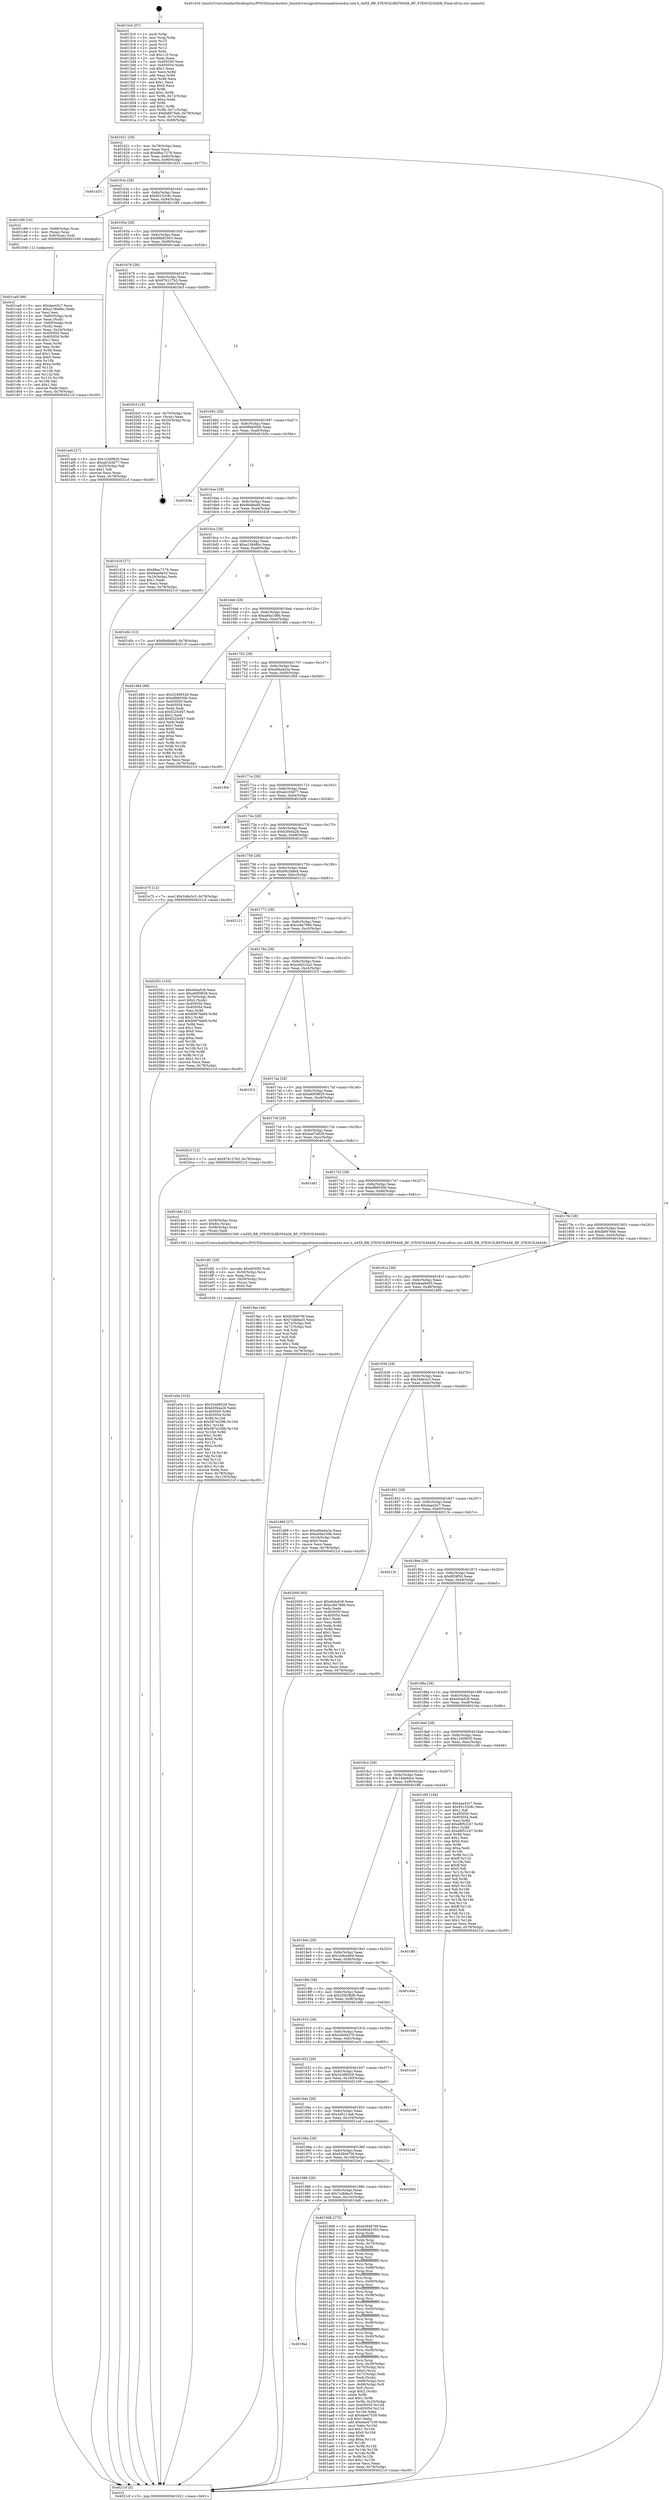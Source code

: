 digraph "0x4015c0" {
  label = "0x4015c0 (/mnt/c/Users/mathe/Desktop/tcc/POCII/binaries/extr_linuxdriversgpudrmmsmadrenoa4xx.xml.h_A4XX_RB_STENCILREFMASK_BF_STENCILMASK_Final-ollvm.out::main(0))"
  labelloc = "t"
  node[shape=record]

  Entry [label="",width=0.3,height=0.3,shape=circle,fillcolor=black,style=filled]
  "0x401621" [label="{
     0x401621 [29]\l
     | [instrs]\l
     &nbsp;&nbsp;0x401621 \<+3\>: mov -0x78(%rbp),%eax\l
     &nbsp;&nbsp;0x401624 \<+2\>: mov %eax,%ecx\l
     &nbsp;&nbsp;0x401626 \<+6\>: sub $0x88ac7278,%ecx\l
     &nbsp;&nbsp;0x40162c \<+6\>: mov %eax,-0x8c(%rbp)\l
     &nbsp;&nbsp;0x401632 \<+6\>: mov %ecx,-0x90(%rbp)\l
     &nbsp;&nbsp;0x401638 \<+6\>: je 0000000000401d33 \<main+0x773\>\l
  }"]
  "0x401d33" [label="{
     0x401d33\l
  }", style=dashed]
  "0x40163e" [label="{
     0x40163e [28]\l
     | [instrs]\l
     &nbsp;&nbsp;0x40163e \<+5\>: jmp 0000000000401643 \<main+0x83\>\l
     &nbsp;&nbsp;0x401643 \<+6\>: mov -0x8c(%rbp),%eax\l
     &nbsp;&nbsp;0x401649 \<+5\>: sub $0x95153c8c,%eax\l
     &nbsp;&nbsp;0x40164e \<+6\>: mov %eax,-0x94(%rbp)\l
     &nbsp;&nbsp;0x401654 \<+6\>: je 0000000000401c99 \<main+0x6d9\>\l
  }"]
  Exit [label="",width=0.3,height=0.3,shape=circle,fillcolor=black,style=filled,peripheries=2]
  "0x401c99" [label="{
     0x401c99 [16]\l
     | [instrs]\l
     &nbsp;&nbsp;0x401c99 \<+4\>: mov -0x68(%rbp),%rax\l
     &nbsp;&nbsp;0x401c9d \<+3\>: mov (%rax),%rax\l
     &nbsp;&nbsp;0x401ca0 \<+4\>: mov 0x8(%rax),%rdi\l
     &nbsp;&nbsp;0x401ca4 \<+5\>: call 0000000000401040 \<atoi@plt\>\l
     | [calls]\l
     &nbsp;&nbsp;0x401040 \{1\} (unknown)\l
  }"]
  "0x40165a" [label="{
     0x40165a [28]\l
     | [instrs]\l
     &nbsp;&nbsp;0x40165a \<+5\>: jmp 000000000040165f \<main+0x9f\>\l
     &nbsp;&nbsp;0x40165f \<+6\>: mov -0x8c(%rbp),%eax\l
     &nbsp;&nbsp;0x401665 \<+5\>: sub $0x96b83303,%eax\l
     &nbsp;&nbsp;0x40166a \<+6\>: mov %eax,-0x98(%rbp)\l
     &nbsp;&nbsp;0x401670 \<+6\>: je 0000000000401aeb \<main+0x52b\>\l
  }"]
  "0x401e0e" [label="{
     0x401e0e [103]\l
     | [instrs]\l
     &nbsp;&nbsp;0x401e0e \<+5\>: mov $0x32496528,%esi\l
     &nbsp;&nbsp;0x401e13 \<+5\>: mov $0xb3f44a28,%edx\l
     &nbsp;&nbsp;0x401e18 \<+8\>: mov 0x405050,%r8d\l
     &nbsp;&nbsp;0x401e20 \<+8\>: mov 0x405054,%r9d\l
     &nbsp;&nbsp;0x401e28 \<+3\>: mov %r8d,%r10d\l
     &nbsp;&nbsp;0x401e2b \<+7\>: sub $0x587e239b,%r10d\l
     &nbsp;&nbsp;0x401e32 \<+4\>: sub $0x1,%r10d\l
     &nbsp;&nbsp;0x401e36 \<+7\>: add $0x587e239b,%r10d\l
     &nbsp;&nbsp;0x401e3d \<+4\>: imul %r10d,%r8d\l
     &nbsp;&nbsp;0x401e41 \<+4\>: and $0x1,%r8d\l
     &nbsp;&nbsp;0x401e45 \<+4\>: cmp $0x0,%r8d\l
     &nbsp;&nbsp;0x401e49 \<+4\>: sete %r11b\l
     &nbsp;&nbsp;0x401e4d \<+4\>: cmp $0xa,%r9d\l
     &nbsp;&nbsp;0x401e51 \<+3\>: setl %bl\l
     &nbsp;&nbsp;0x401e54 \<+3\>: mov %r11b,%r14b\l
     &nbsp;&nbsp;0x401e57 \<+3\>: and %bl,%r14b\l
     &nbsp;&nbsp;0x401e5a \<+3\>: xor %bl,%r11b\l
     &nbsp;&nbsp;0x401e5d \<+3\>: or %r11b,%r14b\l
     &nbsp;&nbsp;0x401e60 \<+4\>: test $0x1,%r14b\l
     &nbsp;&nbsp;0x401e64 \<+3\>: cmovne %edx,%esi\l
     &nbsp;&nbsp;0x401e67 \<+3\>: mov %esi,-0x78(%rbp)\l
     &nbsp;&nbsp;0x401e6a \<+6\>: mov %eax,-0x110(%rbp)\l
     &nbsp;&nbsp;0x401e70 \<+5\>: jmp 00000000004021cf \<main+0xc0f\>\l
  }"]
  "0x401aeb" [label="{
     0x401aeb [27]\l
     | [instrs]\l
     &nbsp;&nbsp;0x401aeb \<+5\>: mov $0x1240f830,%eax\l
     &nbsp;&nbsp;0x401af0 \<+5\>: mov $0xab183d77,%ecx\l
     &nbsp;&nbsp;0x401af5 \<+3\>: mov -0x25(%rbp),%dl\l
     &nbsp;&nbsp;0x401af8 \<+3\>: test $0x1,%dl\l
     &nbsp;&nbsp;0x401afb \<+3\>: cmovne %ecx,%eax\l
     &nbsp;&nbsp;0x401afe \<+3\>: mov %eax,-0x78(%rbp)\l
     &nbsp;&nbsp;0x401b01 \<+5\>: jmp 00000000004021cf \<main+0xc0f\>\l
  }"]
  "0x401676" [label="{
     0x401676 [28]\l
     | [instrs]\l
     &nbsp;&nbsp;0x401676 \<+5\>: jmp 000000000040167b \<main+0xbb\>\l
     &nbsp;&nbsp;0x40167b \<+6\>: mov -0x8c(%rbp),%eax\l
     &nbsp;&nbsp;0x401681 \<+5\>: sub $0x976127b3,%eax\l
     &nbsp;&nbsp;0x401686 \<+6\>: mov %eax,-0x9c(%rbp)\l
     &nbsp;&nbsp;0x40168c \<+6\>: je 00000000004020cf \<main+0xb0f\>\l
  }"]
  "0x401df1" [label="{
     0x401df1 [29]\l
     | [instrs]\l
     &nbsp;&nbsp;0x401df1 \<+10\>: movabs $0x4030f2,%rdi\l
     &nbsp;&nbsp;0x401dfb \<+4\>: mov -0x50(%rbp),%rcx\l
     &nbsp;&nbsp;0x401dff \<+2\>: mov %eax,(%rcx)\l
     &nbsp;&nbsp;0x401e01 \<+4\>: mov -0x50(%rbp),%rcx\l
     &nbsp;&nbsp;0x401e05 \<+2\>: mov (%rcx),%esi\l
     &nbsp;&nbsp;0x401e07 \<+2\>: mov $0x0,%al\l
     &nbsp;&nbsp;0x401e09 \<+5\>: call 0000000000401030 \<printf@plt\>\l
     | [calls]\l
     &nbsp;&nbsp;0x401030 \{1\} (unknown)\l
  }"]
  "0x4020cf" [label="{
     0x4020cf [19]\l
     | [instrs]\l
     &nbsp;&nbsp;0x4020cf \<+4\>: mov -0x70(%rbp),%rax\l
     &nbsp;&nbsp;0x4020d3 \<+2\>: mov (%rax),%eax\l
     &nbsp;&nbsp;0x4020d5 \<+4\>: lea -0x20(%rbp),%rsp\l
     &nbsp;&nbsp;0x4020d9 \<+1\>: pop %rbx\l
     &nbsp;&nbsp;0x4020da \<+2\>: pop %r12\l
     &nbsp;&nbsp;0x4020dc \<+2\>: pop %r14\l
     &nbsp;&nbsp;0x4020de \<+2\>: pop %r15\l
     &nbsp;&nbsp;0x4020e0 \<+1\>: pop %rbp\l
     &nbsp;&nbsp;0x4020e1 \<+1\>: ret\l
  }"]
  "0x401692" [label="{
     0x401692 [28]\l
     | [instrs]\l
     &nbsp;&nbsp;0x401692 \<+5\>: jmp 0000000000401697 \<main+0xd7\>\l
     &nbsp;&nbsp;0x401697 \<+6\>: mov -0x8c(%rbp),%eax\l
     &nbsp;&nbsp;0x40169d \<+5\>: sub $0x999ed0d5,%eax\l
     &nbsp;&nbsp;0x4016a2 \<+6\>: mov %eax,-0xa0(%rbp)\l
     &nbsp;&nbsp;0x4016a8 \<+6\>: je 0000000000401b5e \<main+0x59e\>\l
  }"]
  "0x401ca9" [label="{
     0x401ca9 [99]\l
     | [instrs]\l
     &nbsp;&nbsp;0x401ca9 \<+5\>: mov $0x4ae43c7,%ecx\l
     &nbsp;&nbsp;0x401cae \<+5\>: mov $0xa13848bc,%edx\l
     &nbsp;&nbsp;0x401cb3 \<+2\>: xor %esi,%esi\l
     &nbsp;&nbsp;0x401cb5 \<+4\>: mov -0x60(%rbp),%rdi\l
     &nbsp;&nbsp;0x401cb9 \<+2\>: mov %eax,(%rdi)\l
     &nbsp;&nbsp;0x401cbb \<+4\>: mov -0x60(%rbp),%rdi\l
     &nbsp;&nbsp;0x401cbf \<+2\>: mov (%rdi),%eax\l
     &nbsp;&nbsp;0x401cc1 \<+3\>: mov %eax,-0x24(%rbp)\l
     &nbsp;&nbsp;0x401cc4 \<+7\>: mov 0x405050,%eax\l
     &nbsp;&nbsp;0x401ccb \<+8\>: mov 0x405054,%r8d\l
     &nbsp;&nbsp;0x401cd3 \<+3\>: sub $0x1,%esi\l
     &nbsp;&nbsp;0x401cd6 \<+3\>: mov %eax,%r9d\l
     &nbsp;&nbsp;0x401cd9 \<+3\>: add %esi,%r9d\l
     &nbsp;&nbsp;0x401cdc \<+4\>: imul %r9d,%eax\l
     &nbsp;&nbsp;0x401ce0 \<+3\>: and $0x1,%eax\l
     &nbsp;&nbsp;0x401ce3 \<+3\>: cmp $0x0,%eax\l
     &nbsp;&nbsp;0x401ce6 \<+4\>: sete %r10b\l
     &nbsp;&nbsp;0x401cea \<+4\>: cmp $0xa,%r8d\l
     &nbsp;&nbsp;0x401cee \<+4\>: setl %r11b\l
     &nbsp;&nbsp;0x401cf2 \<+3\>: mov %r10b,%bl\l
     &nbsp;&nbsp;0x401cf5 \<+3\>: and %r11b,%bl\l
     &nbsp;&nbsp;0x401cf8 \<+3\>: xor %r11b,%r10b\l
     &nbsp;&nbsp;0x401cfb \<+3\>: or %r10b,%bl\l
     &nbsp;&nbsp;0x401cfe \<+3\>: test $0x1,%bl\l
     &nbsp;&nbsp;0x401d01 \<+3\>: cmovne %edx,%ecx\l
     &nbsp;&nbsp;0x401d04 \<+3\>: mov %ecx,-0x78(%rbp)\l
     &nbsp;&nbsp;0x401d07 \<+5\>: jmp 00000000004021cf \<main+0xc0f\>\l
  }"]
  "0x401b5e" [label="{
     0x401b5e\l
  }", style=dashed]
  "0x4016ae" [label="{
     0x4016ae [28]\l
     | [instrs]\l
     &nbsp;&nbsp;0x4016ae \<+5\>: jmp 00000000004016b3 \<main+0xf3\>\l
     &nbsp;&nbsp;0x4016b3 \<+6\>: mov -0x8c(%rbp),%eax\l
     &nbsp;&nbsp;0x4016b9 \<+5\>: sub $0x9bdfeafd,%eax\l
     &nbsp;&nbsp;0x4016be \<+6\>: mov %eax,-0xa4(%rbp)\l
     &nbsp;&nbsp;0x4016c4 \<+6\>: je 0000000000401d18 \<main+0x758\>\l
  }"]
  "0x4019a2" [label="{
     0x4019a2\l
  }", style=dashed]
  "0x401d18" [label="{
     0x401d18 [27]\l
     | [instrs]\l
     &nbsp;&nbsp;0x401d18 \<+5\>: mov $0x88ac7278,%eax\l
     &nbsp;&nbsp;0x401d1d \<+5\>: mov $0xfeae9e55,%ecx\l
     &nbsp;&nbsp;0x401d22 \<+3\>: mov -0x24(%rbp),%edx\l
     &nbsp;&nbsp;0x401d25 \<+3\>: cmp $0x1,%edx\l
     &nbsp;&nbsp;0x401d28 \<+3\>: cmovl %ecx,%eax\l
     &nbsp;&nbsp;0x401d2b \<+3\>: mov %eax,-0x78(%rbp)\l
     &nbsp;&nbsp;0x401d2e \<+5\>: jmp 00000000004021cf \<main+0xc0f\>\l
  }"]
  "0x4016ca" [label="{
     0x4016ca [28]\l
     | [instrs]\l
     &nbsp;&nbsp;0x4016ca \<+5\>: jmp 00000000004016cf \<main+0x10f\>\l
     &nbsp;&nbsp;0x4016cf \<+6\>: mov -0x8c(%rbp),%eax\l
     &nbsp;&nbsp;0x4016d5 \<+5\>: sub $0xa13848bc,%eax\l
     &nbsp;&nbsp;0x4016da \<+6\>: mov %eax,-0xa8(%rbp)\l
     &nbsp;&nbsp;0x4016e0 \<+6\>: je 0000000000401d0c \<main+0x74c\>\l
  }"]
  "0x4019d8" [label="{
     0x4019d8 [275]\l
     | [instrs]\l
     &nbsp;&nbsp;0x4019d8 \<+5\>: mov $0x6294979f,%eax\l
     &nbsp;&nbsp;0x4019dd \<+5\>: mov $0x96b83303,%ecx\l
     &nbsp;&nbsp;0x4019e2 \<+3\>: mov %rsp,%rdx\l
     &nbsp;&nbsp;0x4019e5 \<+4\>: add $0xfffffffffffffff0,%rdx\l
     &nbsp;&nbsp;0x4019e9 \<+3\>: mov %rdx,%rsp\l
     &nbsp;&nbsp;0x4019ec \<+4\>: mov %rdx,-0x70(%rbp)\l
     &nbsp;&nbsp;0x4019f0 \<+3\>: mov %rsp,%rdx\l
     &nbsp;&nbsp;0x4019f3 \<+4\>: add $0xfffffffffffffff0,%rdx\l
     &nbsp;&nbsp;0x4019f7 \<+3\>: mov %rdx,%rsp\l
     &nbsp;&nbsp;0x4019fa \<+3\>: mov %rsp,%rsi\l
     &nbsp;&nbsp;0x4019fd \<+4\>: add $0xfffffffffffffff0,%rsi\l
     &nbsp;&nbsp;0x401a01 \<+3\>: mov %rsi,%rsp\l
     &nbsp;&nbsp;0x401a04 \<+4\>: mov %rsi,-0x68(%rbp)\l
     &nbsp;&nbsp;0x401a08 \<+3\>: mov %rsp,%rsi\l
     &nbsp;&nbsp;0x401a0b \<+4\>: add $0xfffffffffffffff0,%rsi\l
     &nbsp;&nbsp;0x401a0f \<+3\>: mov %rsi,%rsp\l
     &nbsp;&nbsp;0x401a12 \<+4\>: mov %rsi,-0x60(%rbp)\l
     &nbsp;&nbsp;0x401a16 \<+3\>: mov %rsp,%rsi\l
     &nbsp;&nbsp;0x401a19 \<+4\>: add $0xfffffffffffffff0,%rsi\l
     &nbsp;&nbsp;0x401a1d \<+3\>: mov %rsi,%rsp\l
     &nbsp;&nbsp;0x401a20 \<+4\>: mov %rsi,-0x58(%rbp)\l
     &nbsp;&nbsp;0x401a24 \<+3\>: mov %rsp,%rsi\l
     &nbsp;&nbsp;0x401a27 \<+4\>: add $0xfffffffffffffff0,%rsi\l
     &nbsp;&nbsp;0x401a2b \<+3\>: mov %rsi,%rsp\l
     &nbsp;&nbsp;0x401a2e \<+4\>: mov %rsi,-0x50(%rbp)\l
     &nbsp;&nbsp;0x401a32 \<+3\>: mov %rsp,%rsi\l
     &nbsp;&nbsp;0x401a35 \<+4\>: add $0xfffffffffffffff0,%rsi\l
     &nbsp;&nbsp;0x401a39 \<+3\>: mov %rsi,%rsp\l
     &nbsp;&nbsp;0x401a3c \<+4\>: mov %rsi,-0x48(%rbp)\l
     &nbsp;&nbsp;0x401a40 \<+3\>: mov %rsp,%rsi\l
     &nbsp;&nbsp;0x401a43 \<+4\>: add $0xfffffffffffffff0,%rsi\l
     &nbsp;&nbsp;0x401a47 \<+3\>: mov %rsi,%rsp\l
     &nbsp;&nbsp;0x401a4a \<+4\>: mov %rsi,-0x40(%rbp)\l
     &nbsp;&nbsp;0x401a4e \<+3\>: mov %rsp,%rsi\l
     &nbsp;&nbsp;0x401a51 \<+4\>: add $0xfffffffffffffff0,%rsi\l
     &nbsp;&nbsp;0x401a55 \<+3\>: mov %rsi,%rsp\l
     &nbsp;&nbsp;0x401a58 \<+4\>: mov %rsi,-0x38(%rbp)\l
     &nbsp;&nbsp;0x401a5c \<+3\>: mov %rsp,%rsi\l
     &nbsp;&nbsp;0x401a5f \<+4\>: add $0xfffffffffffffff0,%rsi\l
     &nbsp;&nbsp;0x401a63 \<+3\>: mov %rsi,%rsp\l
     &nbsp;&nbsp;0x401a66 \<+4\>: mov %rsi,-0x30(%rbp)\l
     &nbsp;&nbsp;0x401a6a \<+4\>: mov -0x70(%rbp),%rsi\l
     &nbsp;&nbsp;0x401a6e \<+6\>: movl $0x0,(%rsi)\l
     &nbsp;&nbsp;0x401a74 \<+3\>: mov -0x7c(%rbp),%edi\l
     &nbsp;&nbsp;0x401a77 \<+2\>: mov %edi,(%rdx)\l
     &nbsp;&nbsp;0x401a79 \<+4\>: mov -0x68(%rbp),%rsi\l
     &nbsp;&nbsp;0x401a7d \<+7\>: mov -0x88(%rbp),%r8\l
     &nbsp;&nbsp;0x401a84 \<+3\>: mov %r8,(%rsi)\l
     &nbsp;&nbsp;0x401a87 \<+3\>: cmpl $0x2,(%rdx)\l
     &nbsp;&nbsp;0x401a8a \<+4\>: setne %r9b\l
     &nbsp;&nbsp;0x401a8e \<+4\>: and $0x1,%r9b\l
     &nbsp;&nbsp;0x401a92 \<+4\>: mov %r9b,-0x25(%rbp)\l
     &nbsp;&nbsp;0x401a96 \<+8\>: mov 0x405050,%r10d\l
     &nbsp;&nbsp;0x401a9e \<+8\>: mov 0x405054,%r11d\l
     &nbsp;&nbsp;0x401aa6 \<+3\>: mov %r10d,%ebx\l
     &nbsp;&nbsp;0x401aa9 \<+6\>: sub $0xebe47539,%ebx\l
     &nbsp;&nbsp;0x401aaf \<+3\>: sub $0x1,%ebx\l
     &nbsp;&nbsp;0x401ab2 \<+6\>: add $0xebe47539,%ebx\l
     &nbsp;&nbsp;0x401ab8 \<+4\>: imul %ebx,%r10d\l
     &nbsp;&nbsp;0x401abc \<+4\>: and $0x1,%r10d\l
     &nbsp;&nbsp;0x401ac0 \<+4\>: cmp $0x0,%r10d\l
     &nbsp;&nbsp;0x401ac4 \<+4\>: sete %r9b\l
     &nbsp;&nbsp;0x401ac8 \<+4\>: cmp $0xa,%r11d\l
     &nbsp;&nbsp;0x401acc \<+4\>: setl %r14b\l
     &nbsp;&nbsp;0x401ad0 \<+3\>: mov %r9b,%r15b\l
     &nbsp;&nbsp;0x401ad3 \<+3\>: and %r14b,%r15b\l
     &nbsp;&nbsp;0x401ad6 \<+3\>: xor %r14b,%r9b\l
     &nbsp;&nbsp;0x401ad9 \<+3\>: or %r9b,%r15b\l
     &nbsp;&nbsp;0x401adc \<+4\>: test $0x1,%r15b\l
     &nbsp;&nbsp;0x401ae0 \<+3\>: cmovne %ecx,%eax\l
     &nbsp;&nbsp;0x401ae3 \<+3\>: mov %eax,-0x78(%rbp)\l
     &nbsp;&nbsp;0x401ae6 \<+5\>: jmp 00000000004021cf \<main+0xc0f\>\l
  }"]
  "0x401d0c" [label="{
     0x401d0c [12]\l
     | [instrs]\l
     &nbsp;&nbsp;0x401d0c \<+7\>: movl $0x9bdfeafd,-0x78(%rbp)\l
     &nbsp;&nbsp;0x401d13 \<+5\>: jmp 00000000004021cf \<main+0xc0f\>\l
  }"]
  "0x4016e6" [label="{
     0x4016e6 [28]\l
     | [instrs]\l
     &nbsp;&nbsp;0x4016e6 \<+5\>: jmp 00000000004016eb \<main+0x12b\>\l
     &nbsp;&nbsp;0x4016eb \<+6\>: mov -0x8c(%rbp),%eax\l
     &nbsp;&nbsp;0x4016f1 \<+5\>: sub $0xa94a106b,%eax\l
     &nbsp;&nbsp;0x4016f6 \<+6\>: mov %eax,-0xac(%rbp)\l
     &nbsp;&nbsp;0x4016fc \<+6\>: je 0000000000401d84 \<main+0x7c4\>\l
  }"]
  "0x401986" [label="{
     0x401986 [28]\l
     | [instrs]\l
     &nbsp;&nbsp;0x401986 \<+5\>: jmp 000000000040198b \<main+0x3cb\>\l
     &nbsp;&nbsp;0x40198b \<+6\>: mov -0x8c(%rbp),%eax\l
     &nbsp;&nbsp;0x401991 \<+5\>: sub $0x7cdb9ac5,%eax\l
     &nbsp;&nbsp;0x401996 \<+6\>: mov %eax,-0x10c(%rbp)\l
     &nbsp;&nbsp;0x40199c \<+6\>: je 00000000004019d8 \<main+0x418\>\l
  }"]
  "0x401d84" [label="{
     0x401d84 [88]\l
     | [instrs]\l
     &nbsp;&nbsp;0x401d84 \<+5\>: mov $0x32496528,%eax\l
     &nbsp;&nbsp;0x401d89 \<+5\>: mov $0xef86030b,%ecx\l
     &nbsp;&nbsp;0x401d8e \<+7\>: mov 0x405050,%edx\l
     &nbsp;&nbsp;0x401d95 \<+7\>: mov 0x405054,%esi\l
     &nbsp;&nbsp;0x401d9c \<+2\>: mov %edx,%edi\l
     &nbsp;&nbsp;0x401d9e \<+6\>: sub $0xf225cf47,%edi\l
     &nbsp;&nbsp;0x401da4 \<+3\>: sub $0x1,%edi\l
     &nbsp;&nbsp;0x401da7 \<+6\>: add $0xf225cf47,%edi\l
     &nbsp;&nbsp;0x401dad \<+3\>: imul %edi,%edx\l
     &nbsp;&nbsp;0x401db0 \<+3\>: and $0x1,%edx\l
     &nbsp;&nbsp;0x401db3 \<+3\>: cmp $0x0,%edx\l
     &nbsp;&nbsp;0x401db6 \<+4\>: sete %r8b\l
     &nbsp;&nbsp;0x401dba \<+3\>: cmp $0xa,%esi\l
     &nbsp;&nbsp;0x401dbd \<+4\>: setl %r9b\l
     &nbsp;&nbsp;0x401dc1 \<+3\>: mov %r8b,%r10b\l
     &nbsp;&nbsp;0x401dc4 \<+3\>: and %r9b,%r10b\l
     &nbsp;&nbsp;0x401dc7 \<+3\>: xor %r9b,%r8b\l
     &nbsp;&nbsp;0x401dca \<+3\>: or %r8b,%r10b\l
     &nbsp;&nbsp;0x401dcd \<+4\>: test $0x1,%r10b\l
     &nbsp;&nbsp;0x401dd1 \<+3\>: cmovne %ecx,%eax\l
     &nbsp;&nbsp;0x401dd4 \<+3\>: mov %eax,-0x78(%rbp)\l
     &nbsp;&nbsp;0x401dd7 \<+5\>: jmp 00000000004021cf \<main+0xc0f\>\l
  }"]
  "0x401702" [label="{
     0x401702 [28]\l
     | [instrs]\l
     &nbsp;&nbsp;0x401702 \<+5\>: jmp 0000000000401707 \<main+0x147\>\l
     &nbsp;&nbsp;0x401707 \<+6\>: mov -0x8c(%rbp),%eax\l
     &nbsp;&nbsp;0x40170d \<+5\>: sub $0xa9da4a3a,%eax\l
     &nbsp;&nbsp;0x401712 \<+6\>: mov %eax,-0xb0(%rbp)\l
     &nbsp;&nbsp;0x401718 \<+6\>: je 0000000000401f09 \<main+0x949\>\l
  }"]
  "0x4020e2" [label="{
     0x4020e2\l
  }", style=dashed]
  "0x401f09" [label="{
     0x401f09\l
  }", style=dashed]
  "0x40171e" [label="{
     0x40171e [28]\l
     | [instrs]\l
     &nbsp;&nbsp;0x40171e \<+5\>: jmp 0000000000401723 \<main+0x163\>\l
     &nbsp;&nbsp;0x401723 \<+6\>: mov -0x8c(%rbp),%eax\l
     &nbsp;&nbsp;0x401729 \<+5\>: sub $0xab183d77,%eax\l
     &nbsp;&nbsp;0x40172e \<+6\>: mov %eax,-0xb4(%rbp)\l
     &nbsp;&nbsp;0x401734 \<+6\>: je 0000000000401b06 \<main+0x546\>\l
  }"]
  "0x40196a" [label="{
     0x40196a [28]\l
     | [instrs]\l
     &nbsp;&nbsp;0x40196a \<+5\>: jmp 000000000040196f \<main+0x3af\>\l
     &nbsp;&nbsp;0x40196f \<+6\>: mov -0x8c(%rbp),%eax\l
     &nbsp;&nbsp;0x401975 \<+5\>: sub $0x6294979f,%eax\l
     &nbsp;&nbsp;0x40197a \<+6\>: mov %eax,-0x108(%rbp)\l
     &nbsp;&nbsp;0x401980 \<+6\>: je 00000000004020e2 \<main+0xb22\>\l
  }"]
  "0x401b06" [label="{
     0x401b06\l
  }", style=dashed]
  "0x40173a" [label="{
     0x40173a [28]\l
     | [instrs]\l
     &nbsp;&nbsp;0x40173a \<+5\>: jmp 000000000040173f \<main+0x17f\>\l
     &nbsp;&nbsp;0x40173f \<+6\>: mov -0x8c(%rbp),%eax\l
     &nbsp;&nbsp;0x401745 \<+5\>: sub $0xb3f44a28,%eax\l
     &nbsp;&nbsp;0x40174a \<+6\>: mov %eax,-0xb8(%rbp)\l
     &nbsp;&nbsp;0x401750 \<+6\>: je 0000000000401e75 \<main+0x8b5\>\l
  }"]
  "0x4021ad" [label="{
     0x4021ad\l
  }", style=dashed]
  "0x401e75" [label="{
     0x401e75 [12]\l
     | [instrs]\l
     &nbsp;&nbsp;0x401e75 \<+7\>: movl $0x348e3c3,-0x78(%rbp)\l
     &nbsp;&nbsp;0x401e7c \<+5\>: jmp 00000000004021cf \<main+0xc0f\>\l
  }"]
  "0x401756" [label="{
     0x401756 [28]\l
     | [instrs]\l
     &nbsp;&nbsp;0x401756 \<+5\>: jmp 000000000040175b \<main+0x19b\>\l
     &nbsp;&nbsp;0x40175b \<+6\>: mov -0x8c(%rbp),%eax\l
     &nbsp;&nbsp;0x401761 \<+5\>: sub $0xb9c2d8ed,%eax\l
     &nbsp;&nbsp;0x401766 \<+6\>: mov %eax,-0xbc(%rbp)\l
     &nbsp;&nbsp;0x40176c \<+6\>: je 0000000000402121 \<main+0xb61\>\l
  }"]
  "0x40194e" [label="{
     0x40194e [28]\l
     | [instrs]\l
     &nbsp;&nbsp;0x40194e \<+5\>: jmp 0000000000401953 \<main+0x393\>\l
     &nbsp;&nbsp;0x401953 \<+6\>: mov -0x8c(%rbp),%eax\l
     &nbsp;&nbsp;0x401959 \<+5\>: sub $0x4d5114a6,%eax\l
     &nbsp;&nbsp;0x40195e \<+6\>: mov %eax,-0x104(%rbp)\l
     &nbsp;&nbsp;0x401964 \<+6\>: je 00000000004021ad \<main+0xbed\>\l
  }"]
  "0x402121" [label="{
     0x402121\l
  }", style=dashed]
  "0x401772" [label="{
     0x401772 [28]\l
     | [instrs]\l
     &nbsp;&nbsp;0x401772 \<+5\>: jmp 0000000000401777 \<main+0x1b7\>\l
     &nbsp;&nbsp;0x401777 \<+6\>: mov -0x8c(%rbp),%eax\l
     &nbsp;&nbsp;0x40177d \<+5\>: sub $0xcc8a7896,%eax\l
     &nbsp;&nbsp;0x401782 \<+6\>: mov %eax,-0xc0(%rbp)\l
     &nbsp;&nbsp;0x401788 \<+6\>: je 000000000040205c \<main+0xa9c\>\l
  }"]
  "0x402169" [label="{
     0x402169\l
  }", style=dashed]
  "0x40205c" [label="{
     0x40205c [103]\l
     | [instrs]\l
     &nbsp;&nbsp;0x40205c \<+5\>: mov $0xd44a5c8,%eax\l
     &nbsp;&nbsp;0x402061 \<+5\>: mov $0xe695f629,%ecx\l
     &nbsp;&nbsp;0x402066 \<+4\>: mov -0x70(%rbp),%rdx\l
     &nbsp;&nbsp;0x40206a \<+6\>: movl $0x0,(%rdx)\l
     &nbsp;&nbsp;0x402070 \<+7\>: mov 0x405050,%esi\l
     &nbsp;&nbsp;0x402077 \<+7\>: mov 0x405054,%edi\l
     &nbsp;&nbsp;0x40207e \<+3\>: mov %esi,%r8d\l
     &nbsp;&nbsp;0x402081 \<+7\>: sub $0xb9976a69,%r8d\l
     &nbsp;&nbsp;0x402088 \<+4\>: sub $0x1,%r8d\l
     &nbsp;&nbsp;0x40208c \<+7\>: add $0xb9976a69,%r8d\l
     &nbsp;&nbsp;0x402093 \<+4\>: imul %r8d,%esi\l
     &nbsp;&nbsp;0x402097 \<+3\>: and $0x1,%esi\l
     &nbsp;&nbsp;0x40209a \<+3\>: cmp $0x0,%esi\l
     &nbsp;&nbsp;0x40209d \<+4\>: sete %r9b\l
     &nbsp;&nbsp;0x4020a1 \<+3\>: cmp $0xa,%edi\l
     &nbsp;&nbsp;0x4020a4 \<+4\>: setl %r10b\l
     &nbsp;&nbsp;0x4020a8 \<+3\>: mov %r9b,%r11b\l
     &nbsp;&nbsp;0x4020ab \<+3\>: and %r10b,%r11b\l
     &nbsp;&nbsp;0x4020ae \<+3\>: xor %r10b,%r9b\l
     &nbsp;&nbsp;0x4020b1 \<+3\>: or %r9b,%r11b\l
     &nbsp;&nbsp;0x4020b4 \<+4\>: test $0x1,%r11b\l
     &nbsp;&nbsp;0x4020b8 \<+3\>: cmovne %ecx,%eax\l
     &nbsp;&nbsp;0x4020bb \<+3\>: mov %eax,-0x78(%rbp)\l
     &nbsp;&nbsp;0x4020be \<+5\>: jmp 00000000004021cf \<main+0xc0f\>\l
  }"]
  "0x40178e" [label="{
     0x40178e [28]\l
     | [instrs]\l
     &nbsp;&nbsp;0x40178e \<+5\>: jmp 0000000000401793 \<main+0x1d3\>\l
     &nbsp;&nbsp;0x401793 \<+6\>: mov -0x8c(%rbp),%eax\l
     &nbsp;&nbsp;0x401799 \<+5\>: sub $0xcd4515a2,%eax\l
     &nbsp;&nbsp;0x40179e \<+6\>: mov %eax,-0xc4(%rbp)\l
     &nbsp;&nbsp;0x4017a4 \<+6\>: je 0000000000401f15 \<main+0x955\>\l
  }"]
  "0x401932" [label="{
     0x401932 [28]\l
     | [instrs]\l
     &nbsp;&nbsp;0x401932 \<+5\>: jmp 0000000000401937 \<main+0x377\>\l
     &nbsp;&nbsp;0x401937 \<+6\>: mov -0x8c(%rbp),%eax\l
     &nbsp;&nbsp;0x40193d \<+5\>: sub $0x32496528,%eax\l
     &nbsp;&nbsp;0x401942 \<+6\>: mov %eax,-0x100(%rbp)\l
     &nbsp;&nbsp;0x401948 \<+6\>: je 0000000000402169 \<main+0xba9\>\l
  }"]
  "0x401f15" [label="{
     0x401f15\l
  }", style=dashed]
  "0x4017aa" [label="{
     0x4017aa [28]\l
     | [instrs]\l
     &nbsp;&nbsp;0x4017aa \<+5\>: jmp 00000000004017af \<main+0x1ef\>\l
     &nbsp;&nbsp;0x4017af \<+6\>: mov -0x8c(%rbp),%eax\l
     &nbsp;&nbsp;0x4017b5 \<+5\>: sub $0xe695f629,%eax\l
     &nbsp;&nbsp;0x4017ba \<+6\>: mov %eax,-0xc8(%rbp)\l
     &nbsp;&nbsp;0x4017c0 \<+6\>: je 00000000004020c3 \<main+0xb03\>\l
  }"]
  "0x401ec5" [label="{
     0x401ec5\l
  }", style=dashed]
  "0x4020c3" [label="{
     0x4020c3 [12]\l
     | [instrs]\l
     &nbsp;&nbsp;0x4020c3 \<+7\>: movl $0x976127b3,-0x78(%rbp)\l
     &nbsp;&nbsp;0x4020ca \<+5\>: jmp 00000000004021cf \<main+0xc0f\>\l
  }"]
  "0x4017c6" [label="{
     0x4017c6 [28]\l
     | [instrs]\l
     &nbsp;&nbsp;0x4017c6 \<+5\>: jmp 00000000004017cb \<main+0x20b\>\l
     &nbsp;&nbsp;0x4017cb \<+6\>: mov -0x8c(%rbp),%eax\l
     &nbsp;&nbsp;0x4017d1 \<+5\>: sub $0xead7a828,%eax\l
     &nbsp;&nbsp;0x4017d6 \<+6\>: mov %eax,-0xcc(%rbp)\l
     &nbsp;&nbsp;0x4017dc \<+6\>: je 0000000000401e81 \<main+0x8c1\>\l
  }"]
  "0x401916" [label="{
     0x401916 [28]\l
     | [instrs]\l
     &nbsp;&nbsp;0x401916 \<+5\>: jmp 000000000040191b \<main+0x35b\>\l
     &nbsp;&nbsp;0x40191b \<+6\>: mov -0x8c(%rbp),%eax\l
     &nbsp;&nbsp;0x401921 \<+5\>: sub $0x2e00d378,%eax\l
     &nbsp;&nbsp;0x401926 \<+6\>: mov %eax,-0xfc(%rbp)\l
     &nbsp;&nbsp;0x40192c \<+6\>: je 0000000000401ec5 \<main+0x905\>\l
  }"]
  "0x401e81" [label="{
     0x401e81\l
  }", style=dashed]
  "0x4017e2" [label="{
     0x4017e2 [28]\l
     | [instrs]\l
     &nbsp;&nbsp;0x4017e2 \<+5\>: jmp 00000000004017e7 \<main+0x227\>\l
     &nbsp;&nbsp;0x4017e7 \<+6\>: mov -0x8c(%rbp),%eax\l
     &nbsp;&nbsp;0x4017ed \<+5\>: sub $0xef86030b,%eax\l
     &nbsp;&nbsp;0x4017f2 \<+6\>: mov %eax,-0xd0(%rbp)\l
     &nbsp;&nbsp;0x4017f8 \<+6\>: je 0000000000401ddc \<main+0x81c\>\l
  }"]
  "0x401bfd" [label="{
     0x401bfd\l
  }", style=dashed]
  "0x401ddc" [label="{
     0x401ddc [21]\l
     | [instrs]\l
     &nbsp;&nbsp;0x401ddc \<+4\>: mov -0x58(%rbp),%rax\l
     &nbsp;&nbsp;0x401de0 \<+6\>: movl $0x64,(%rax)\l
     &nbsp;&nbsp;0x401de6 \<+4\>: mov -0x58(%rbp),%rax\l
     &nbsp;&nbsp;0x401dea \<+2\>: mov (%rax),%edi\l
     &nbsp;&nbsp;0x401dec \<+5\>: call 0000000000401590 \<A4XX_RB_STENCILREFMASK_BF_STENCILMASK\>\l
     | [calls]\l
     &nbsp;&nbsp;0x401590 \{1\} (/mnt/c/Users/mathe/Desktop/tcc/POCII/binaries/extr_linuxdriversgpudrmmsmadrenoa4xx.xml.h_A4XX_RB_STENCILREFMASK_BF_STENCILMASK_Final-ollvm.out::A4XX_RB_STENCILREFMASK_BF_STENCILMASK)\l
  }"]
  "0x4017fe" [label="{
     0x4017fe [28]\l
     | [instrs]\l
     &nbsp;&nbsp;0x4017fe \<+5\>: jmp 0000000000401803 \<main+0x243\>\l
     &nbsp;&nbsp;0x401803 \<+6\>: mov -0x8c(%rbp),%eax\l
     &nbsp;&nbsp;0x401809 \<+5\>: sub $0xfa6876eb,%eax\l
     &nbsp;&nbsp;0x40180e \<+6\>: mov %eax,-0xd4(%rbp)\l
     &nbsp;&nbsp;0x401814 \<+6\>: je 00000000004019ac \<main+0x3ec\>\l
  }"]
  "0x4018fa" [label="{
     0x4018fa [28]\l
     | [instrs]\l
     &nbsp;&nbsp;0x4018fa \<+5\>: jmp 00000000004018ff \<main+0x33f\>\l
     &nbsp;&nbsp;0x4018ff \<+6\>: mov -0x8c(%rbp),%eax\l
     &nbsp;&nbsp;0x401905 \<+5\>: sub $0x25828bf0,%eax\l
     &nbsp;&nbsp;0x40190a \<+6\>: mov %eax,-0xf8(%rbp)\l
     &nbsp;&nbsp;0x401910 \<+6\>: je 0000000000401bfd \<main+0x63d\>\l
  }"]
  "0x4019ac" [label="{
     0x4019ac [44]\l
     | [instrs]\l
     &nbsp;&nbsp;0x4019ac \<+5\>: mov $0x6294979f,%eax\l
     &nbsp;&nbsp;0x4019b1 \<+5\>: mov $0x7cdb9ac5,%ecx\l
     &nbsp;&nbsp;0x4019b6 \<+3\>: mov -0x72(%rbp),%dl\l
     &nbsp;&nbsp;0x4019b9 \<+4\>: mov -0x71(%rbp),%sil\l
     &nbsp;&nbsp;0x4019bd \<+3\>: mov %dl,%dil\l
     &nbsp;&nbsp;0x4019c0 \<+3\>: and %sil,%dil\l
     &nbsp;&nbsp;0x4019c3 \<+3\>: xor %sil,%dl\l
     &nbsp;&nbsp;0x4019c6 \<+3\>: or %dl,%dil\l
     &nbsp;&nbsp;0x4019c9 \<+4\>: test $0x1,%dil\l
     &nbsp;&nbsp;0x4019cd \<+3\>: cmovne %ecx,%eax\l
     &nbsp;&nbsp;0x4019d0 \<+3\>: mov %eax,-0x78(%rbp)\l
     &nbsp;&nbsp;0x4019d3 \<+5\>: jmp 00000000004021cf \<main+0xc0f\>\l
  }"]
  "0x40181a" [label="{
     0x40181a [28]\l
     | [instrs]\l
     &nbsp;&nbsp;0x40181a \<+5\>: jmp 000000000040181f \<main+0x25f\>\l
     &nbsp;&nbsp;0x40181f \<+6\>: mov -0x8c(%rbp),%eax\l
     &nbsp;&nbsp;0x401825 \<+5\>: sub $0xfeae9e55,%eax\l
     &nbsp;&nbsp;0x40182a \<+6\>: mov %eax,-0xd8(%rbp)\l
     &nbsp;&nbsp;0x401830 \<+6\>: je 0000000000401d69 \<main+0x7a9\>\l
  }"]
  "0x4021cf" [label="{
     0x4021cf [5]\l
     | [instrs]\l
     &nbsp;&nbsp;0x4021cf \<+5\>: jmp 0000000000401621 \<main+0x61\>\l
  }"]
  "0x4015c0" [label="{
     0x4015c0 [97]\l
     | [instrs]\l
     &nbsp;&nbsp;0x4015c0 \<+1\>: push %rbp\l
     &nbsp;&nbsp;0x4015c1 \<+3\>: mov %rsp,%rbp\l
     &nbsp;&nbsp;0x4015c4 \<+2\>: push %r15\l
     &nbsp;&nbsp;0x4015c6 \<+2\>: push %r14\l
     &nbsp;&nbsp;0x4015c8 \<+2\>: push %r12\l
     &nbsp;&nbsp;0x4015ca \<+1\>: push %rbx\l
     &nbsp;&nbsp;0x4015cb \<+7\>: sub $0x110,%rsp\l
     &nbsp;&nbsp;0x4015d2 \<+2\>: xor %eax,%eax\l
     &nbsp;&nbsp;0x4015d4 \<+7\>: mov 0x405050,%ecx\l
     &nbsp;&nbsp;0x4015db \<+7\>: mov 0x405054,%edx\l
     &nbsp;&nbsp;0x4015e2 \<+3\>: sub $0x1,%eax\l
     &nbsp;&nbsp;0x4015e5 \<+3\>: mov %ecx,%r8d\l
     &nbsp;&nbsp;0x4015e8 \<+3\>: add %eax,%r8d\l
     &nbsp;&nbsp;0x4015eb \<+4\>: imul %r8d,%ecx\l
     &nbsp;&nbsp;0x4015ef \<+3\>: and $0x1,%ecx\l
     &nbsp;&nbsp;0x4015f2 \<+3\>: cmp $0x0,%ecx\l
     &nbsp;&nbsp;0x4015f5 \<+4\>: sete %r9b\l
     &nbsp;&nbsp;0x4015f9 \<+4\>: and $0x1,%r9b\l
     &nbsp;&nbsp;0x4015fd \<+4\>: mov %r9b,-0x72(%rbp)\l
     &nbsp;&nbsp;0x401601 \<+3\>: cmp $0xa,%edx\l
     &nbsp;&nbsp;0x401604 \<+4\>: setl %r9b\l
     &nbsp;&nbsp;0x401608 \<+4\>: and $0x1,%r9b\l
     &nbsp;&nbsp;0x40160c \<+4\>: mov %r9b,-0x71(%rbp)\l
     &nbsp;&nbsp;0x401610 \<+7\>: movl $0xfa6876eb,-0x78(%rbp)\l
     &nbsp;&nbsp;0x401617 \<+3\>: mov %edi,-0x7c(%rbp)\l
     &nbsp;&nbsp;0x40161a \<+7\>: mov %rsi,-0x88(%rbp)\l
  }"]
  "0x401d4e" [label="{
     0x401d4e\l
  }", style=dashed]
  "0x401d69" [label="{
     0x401d69 [27]\l
     | [instrs]\l
     &nbsp;&nbsp;0x401d69 \<+5\>: mov $0xa9da4a3a,%eax\l
     &nbsp;&nbsp;0x401d6e \<+5\>: mov $0xa94a106b,%ecx\l
     &nbsp;&nbsp;0x401d73 \<+3\>: mov -0x24(%rbp),%edx\l
     &nbsp;&nbsp;0x401d76 \<+3\>: cmp $0x0,%edx\l
     &nbsp;&nbsp;0x401d79 \<+3\>: cmove %ecx,%eax\l
     &nbsp;&nbsp;0x401d7c \<+3\>: mov %eax,-0x78(%rbp)\l
     &nbsp;&nbsp;0x401d7f \<+5\>: jmp 00000000004021cf \<main+0xc0f\>\l
  }"]
  "0x401836" [label="{
     0x401836 [28]\l
     | [instrs]\l
     &nbsp;&nbsp;0x401836 \<+5\>: jmp 000000000040183b \<main+0x27b\>\l
     &nbsp;&nbsp;0x40183b \<+6\>: mov -0x8c(%rbp),%eax\l
     &nbsp;&nbsp;0x401841 \<+5\>: sub $0x348e3c3,%eax\l
     &nbsp;&nbsp;0x401846 \<+6\>: mov %eax,-0xdc(%rbp)\l
     &nbsp;&nbsp;0x40184c \<+6\>: je 0000000000402009 \<main+0xa49\>\l
  }"]
  "0x4018de" [label="{
     0x4018de [28]\l
     | [instrs]\l
     &nbsp;&nbsp;0x4018de \<+5\>: jmp 00000000004018e3 \<main+0x323\>\l
     &nbsp;&nbsp;0x4018e3 \<+6\>: mov -0x8c(%rbp),%eax\l
     &nbsp;&nbsp;0x4018e9 \<+5\>: sub $0x1b9ce40d,%eax\l
     &nbsp;&nbsp;0x4018ee \<+6\>: mov %eax,-0xf4(%rbp)\l
     &nbsp;&nbsp;0x4018f4 \<+6\>: je 0000000000401d4e \<main+0x78e\>\l
  }"]
  "0x402009" [label="{
     0x402009 [83]\l
     | [instrs]\l
     &nbsp;&nbsp;0x402009 \<+5\>: mov $0xd44a5c8,%eax\l
     &nbsp;&nbsp;0x40200e \<+5\>: mov $0xcc8a7896,%ecx\l
     &nbsp;&nbsp;0x402013 \<+2\>: xor %edx,%edx\l
     &nbsp;&nbsp;0x402015 \<+7\>: mov 0x405050,%esi\l
     &nbsp;&nbsp;0x40201c \<+7\>: mov 0x405054,%edi\l
     &nbsp;&nbsp;0x402023 \<+3\>: sub $0x1,%edx\l
     &nbsp;&nbsp;0x402026 \<+3\>: mov %esi,%r8d\l
     &nbsp;&nbsp;0x402029 \<+3\>: add %edx,%r8d\l
     &nbsp;&nbsp;0x40202c \<+4\>: imul %r8d,%esi\l
     &nbsp;&nbsp;0x402030 \<+3\>: and $0x1,%esi\l
     &nbsp;&nbsp;0x402033 \<+3\>: cmp $0x0,%esi\l
     &nbsp;&nbsp;0x402036 \<+4\>: sete %r9b\l
     &nbsp;&nbsp;0x40203a \<+3\>: cmp $0xa,%edi\l
     &nbsp;&nbsp;0x40203d \<+4\>: setl %r10b\l
     &nbsp;&nbsp;0x402041 \<+3\>: mov %r9b,%r11b\l
     &nbsp;&nbsp;0x402044 \<+3\>: and %r10b,%r11b\l
     &nbsp;&nbsp;0x402047 \<+3\>: xor %r10b,%r9b\l
     &nbsp;&nbsp;0x40204a \<+3\>: or %r9b,%r11b\l
     &nbsp;&nbsp;0x40204d \<+4\>: test $0x1,%r11b\l
     &nbsp;&nbsp;0x402051 \<+3\>: cmovne %ecx,%eax\l
     &nbsp;&nbsp;0x402054 \<+3\>: mov %eax,-0x78(%rbp)\l
     &nbsp;&nbsp;0x402057 \<+5\>: jmp 00000000004021cf \<main+0xc0f\>\l
  }"]
  "0x401852" [label="{
     0x401852 [28]\l
     | [instrs]\l
     &nbsp;&nbsp;0x401852 \<+5\>: jmp 0000000000401857 \<main+0x297\>\l
     &nbsp;&nbsp;0x401857 \<+6\>: mov -0x8c(%rbp),%eax\l
     &nbsp;&nbsp;0x40185d \<+5\>: sub $0x4ae43c7,%eax\l
     &nbsp;&nbsp;0x401862 \<+6\>: mov %eax,-0xe0(%rbp)\l
     &nbsp;&nbsp;0x401868 \<+6\>: je 000000000040213c \<main+0xb7c\>\l
  }"]
  "0x401ffd" [label="{
     0x401ffd\l
  }", style=dashed]
  "0x40213c" [label="{
     0x40213c\l
  }", style=dashed]
  "0x40186e" [label="{
     0x40186e [28]\l
     | [instrs]\l
     &nbsp;&nbsp;0x40186e \<+5\>: jmp 0000000000401873 \<main+0x2b3\>\l
     &nbsp;&nbsp;0x401873 \<+6\>: mov -0x8c(%rbp),%eax\l
     &nbsp;&nbsp;0x401879 \<+5\>: sub $0x8f29f50,%eax\l
     &nbsp;&nbsp;0x40187e \<+6\>: mov %eax,-0xe4(%rbp)\l
     &nbsp;&nbsp;0x401884 \<+6\>: je 0000000000401fa5 \<main+0x9e5\>\l
  }"]
  "0x4018c2" [label="{
     0x4018c2 [28]\l
     | [instrs]\l
     &nbsp;&nbsp;0x4018c2 \<+5\>: jmp 00000000004018c7 \<main+0x307\>\l
     &nbsp;&nbsp;0x4018c7 \<+6\>: mov -0x8c(%rbp),%eax\l
     &nbsp;&nbsp;0x4018cd \<+5\>: sub $0x14de6dce,%eax\l
     &nbsp;&nbsp;0x4018d2 \<+6\>: mov %eax,-0xf0(%rbp)\l
     &nbsp;&nbsp;0x4018d8 \<+6\>: je 0000000000401ffd \<main+0xa3d\>\l
  }"]
  "0x401fa5" [label="{
     0x401fa5\l
  }", style=dashed]
  "0x40188a" [label="{
     0x40188a [28]\l
     | [instrs]\l
     &nbsp;&nbsp;0x40188a \<+5\>: jmp 000000000040188f \<main+0x2cf\>\l
     &nbsp;&nbsp;0x40188f \<+6\>: mov -0x8c(%rbp),%eax\l
     &nbsp;&nbsp;0x401895 \<+5\>: sub $0xd44a5c8,%eax\l
     &nbsp;&nbsp;0x40189a \<+6\>: mov %eax,-0xe8(%rbp)\l
     &nbsp;&nbsp;0x4018a0 \<+6\>: je 00000000004021be \<main+0xbfe\>\l
  }"]
  "0x401c09" [label="{
     0x401c09 [144]\l
     | [instrs]\l
     &nbsp;&nbsp;0x401c09 \<+5\>: mov $0x4ae43c7,%eax\l
     &nbsp;&nbsp;0x401c0e \<+5\>: mov $0x95153c8c,%ecx\l
     &nbsp;&nbsp;0x401c13 \<+2\>: mov $0x1,%dl\l
     &nbsp;&nbsp;0x401c15 \<+7\>: mov 0x405050,%esi\l
     &nbsp;&nbsp;0x401c1c \<+7\>: mov 0x405054,%edi\l
     &nbsp;&nbsp;0x401c23 \<+3\>: mov %esi,%r8d\l
     &nbsp;&nbsp;0x401c26 \<+7\>: add $0xe8f52247,%r8d\l
     &nbsp;&nbsp;0x401c2d \<+4\>: sub $0x1,%r8d\l
     &nbsp;&nbsp;0x401c31 \<+7\>: sub $0xe8f52247,%r8d\l
     &nbsp;&nbsp;0x401c38 \<+4\>: imul %r8d,%esi\l
     &nbsp;&nbsp;0x401c3c \<+3\>: and $0x1,%esi\l
     &nbsp;&nbsp;0x401c3f \<+3\>: cmp $0x0,%esi\l
     &nbsp;&nbsp;0x401c42 \<+4\>: sete %r9b\l
     &nbsp;&nbsp;0x401c46 \<+3\>: cmp $0xa,%edi\l
     &nbsp;&nbsp;0x401c49 \<+4\>: setl %r10b\l
     &nbsp;&nbsp;0x401c4d \<+3\>: mov %r9b,%r11b\l
     &nbsp;&nbsp;0x401c50 \<+4\>: xor $0xff,%r11b\l
     &nbsp;&nbsp;0x401c54 \<+3\>: mov %r10b,%bl\l
     &nbsp;&nbsp;0x401c57 \<+3\>: xor $0xff,%bl\l
     &nbsp;&nbsp;0x401c5a \<+3\>: xor $0x0,%dl\l
     &nbsp;&nbsp;0x401c5d \<+3\>: mov %r11b,%r14b\l
     &nbsp;&nbsp;0x401c60 \<+4\>: and $0x0,%r14b\l
     &nbsp;&nbsp;0x401c64 \<+3\>: and %dl,%r9b\l
     &nbsp;&nbsp;0x401c67 \<+3\>: mov %bl,%r15b\l
     &nbsp;&nbsp;0x401c6a \<+4\>: and $0x0,%r15b\l
     &nbsp;&nbsp;0x401c6e \<+3\>: and %dl,%r10b\l
     &nbsp;&nbsp;0x401c71 \<+3\>: or %r9b,%r14b\l
     &nbsp;&nbsp;0x401c74 \<+3\>: or %r10b,%r15b\l
     &nbsp;&nbsp;0x401c77 \<+3\>: xor %r15b,%r14b\l
     &nbsp;&nbsp;0x401c7a \<+3\>: or %bl,%r11b\l
     &nbsp;&nbsp;0x401c7d \<+4\>: xor $0xff,%r11b\l
     &nbsp;&nbsp;0x401c81 \<+3\>: or $0x0,%dl\l
     &nbsp;&nbsp;0x401c84 \<+3\>: and %dl,%r11b\l
     &nbsp;&nbsp;0x401c87 \<+3\>: or %r11b,%r14b\l
     &nbsp;&nbsp;0x401c8a \<+4\>: test $0x1,%r14b\l
     &nbsp;&nbsp;0x401c8e \<+3\>: cmovne %ecx,%eax\l
     &nbsp;&nbsp;0x401c91 \<+3\>: mov %eax,-0x78(%rbp)\l
     &nbsp;&nbsp;0x401c94 \<+5\>: jmp 00000000004021cf \<main+0xc0f\>\l
  }"]
  "0x4021be" [label="{
     0x4021be\l
  }", style=dashed]
  "0x4018a6" [label="{
     0x4018a6 [28]\l
     | [instrs]\l
     &nbsp;&nbsp;0x4018a6 \<+5\>: jmp 00000000004018ab \<main+0x2eb\>\l
     &nbsp;&nbsp;0x4018ab \<+6\>: mov -0x8c(%rbp),%eax\l
     &nbsp;&nbsp;0x4018b1 \<+5\>: sub $0x1240f830,%eax\l
     &nbsp;&nbsp;0x4018b6 \<+6\>: mov %eax,-0xec(%rbp)\l
     &nbsp;&nbsp;0x4018bc \<+6\>: je 0000000000401c09 \<main+0x649\>\l
  }"]
  Entry -> "0x4015c0" [label=" 1"]
  "0x401621" -> "0x401d33" [label=" 0"]
  "0x401621" -> "0x40163e" [label=" 15"]
  "0x4020cf" -> Exit [label=" 1"]
  "0x40163e" -> "0x401c99" [label=" 1"]
  "0x40163e" -> "0x40165a" [label=" 14"]
  "0x4020c3" -> "0x4021cf" [label=" 1"]
  "0x40165a" -> "0x401aeb" [label=" 1"]
  "0x40165a" -> "0x401676" [label=" 13"]
  "0x40205c" -> "0x4021cf" [label=" 1"]
  "0x401676" -> "0x4020cf" [label=" 1"]
  "0x401676" -> "0x401692" [label=" 12"]
  "0x402009" -> "0x4021cf" [label=" 1"]
  "0x401692" -> "0x401b5e" [label=" 0"]
  "0x401692" -> "0x4016ae" [label=" 12"]
  "0x401e75" -> "0x4021cf" [label=" 1"]
  "0x4016ae" -> "0x401d18" [label=" 1"]
  "0x4016ae" -> "0x4016ca" [label=" 11"]
  "0x401df1" -> "0x401e0e" [label=" 1"]
  "0x4016ca" -> "0x401d0c" [label=" 1"]
  "0x4016ca" -> "0x4016e6" [label=" 10"]
  "0x401ddc" -> "0x401df1" [label=" 1"]
  "0x4016e6" -> "0x401d84" [label=" 1"]
  "0x4016e6" -> "0x401702" [label=" 9"]
  "0x401d69" -> "0x4021cf" [label=" 1"]
  "0x401702" -> "0x401f09" [label=" 0"]
  "0x401702" -> "0x40171e" [label=" 9"]
  "0x401d18" -> "0x4021cf" [label=" 1"]
  "0x40171e" -> "0x401b06" [label=" 0"]
  "0x40171e" -> "0x40173a" [label=" 9"]
  "0x401ca9" -> "0x4021cf" [label=" 1"]
  "0x40173a" -> "0x401e75" [label=" 1"]
  "0x40173a" -> "0x401756" [label=" 8"]
  "0x401c99" -> "0x401ca9" [label=" 1"]
  "0x401756" -> "0x402121" [label=" 0"]
  "0x401756" -> "0x401772" [label=" 8"]
  "0x401aeb" -> "0x4021cf" [label=" 1"]
  "0x401772" -> "0x40205c" [label=" 1"]
  "0x401772" -> "0x40178e" [label=" 7"]
  "0x4019d8" -> "0x4021cf" [label=" 1"]
  "0x40178e" -> "0x401f15" [label=" 0"]
  "0x40178e" -> "0x4017aa" [label=" 7"]
  "0x401986" -> "0x4019a2" [label=" 0"]
  "0x4017aa" -> "0x4020c3" [label=" 1"]
  "0x4017aa" -> "0x4017c6" [label=" 6"]
  "0x401986" -> "0x4019d8" [label=" 1"]
  "0x4017c6" -> "0x401e81" [label=" 0"]
  "0x4017c6" -> "0x4017e2" [label=" 6"]
  "0x40196a" -> "0x401986" [label=" 1"]
  "0x4017e2" -> "0x401ddc" [label=" 1"]
  "0x4017e2" -> "0x4017fe" [label=" 5"]
  "0x40196a" -> "0x4020e2" [label=" 0"]
  "0x4017fe" -> "0x4019ac" [label=" 1"]
  "0x4017fe" -> "0x40181a" [label=" 4"]
  "0x4019ac" -> "0x4021cf" [label=" 1"]
  "0x4015c0" -> "0x401621" [label=" 1"]
  "0x4021cf" -> "0x401621" [label=" 14"]
  "0x40194e" -> "0x40196a" [label=" 1"]
  "0x40181a" -> "0x401d69" [label=" 1"]
  "0x40181a" -> "0x401836" [label=" 3"]
  "0x40194e" -> "0x4021ad" [label=" 0"]
  "0x401836" -> "0x402009" [label=" 1"]
  "0x401836" -> "0x401852" [label=" 2"]
  "0x401932" -> "0x40194e" [label=" 1"]
  "0x401852" -> "0x40213c" [label=" 0"]
  "0x401852" -> "0x40186e" [label=" 2"]
  "0x401932" -> "0x402169" [label=" 0"]
  "0x40186e" -> "0x401fa5" [label=" 0"]
  "0x40186e" -> "0x40188a" [label=" 2"]
  "0x401916" -> "0x401932" [label=" 1"]
  "0x40188a" -> "0x4021be" [label=" 0"]
  "0x40188a" -> "0x4018a6" [label=" 2"]
  "0x401916" -> "0x401ec5" [label=" 0"]
  "0x4018a6" -> "0x401c09" [label=" 1"]
  "0x4018a6" -> "0x4018c2" [label=" 1"]
  "0x401e0e" -> "0x4021cf" [label=" 1"]
  "0x4018c2" -> "0x401ffd" [label=" 0"]
  "0x4018c2" -> "0x4018de" [label=" 1"]
  "0x401c09" -> "0x4021cf" [label=" 1"]
  "0x4018de" -> "0x401d4e" [label=" 0"]
  "0x4018de" -> "0x4018fa" [label=" 1"]
  "0x401d0c" -> "0x4021cf" [label=" 1"]
  "0x4018fa" -> "0x401bfd" [label=" 0"]
  "0x4018fa" -> "0x401916" [label=" 1"]
  "0x401d84" -> "0x4021cf" [label=" 1"]
}
